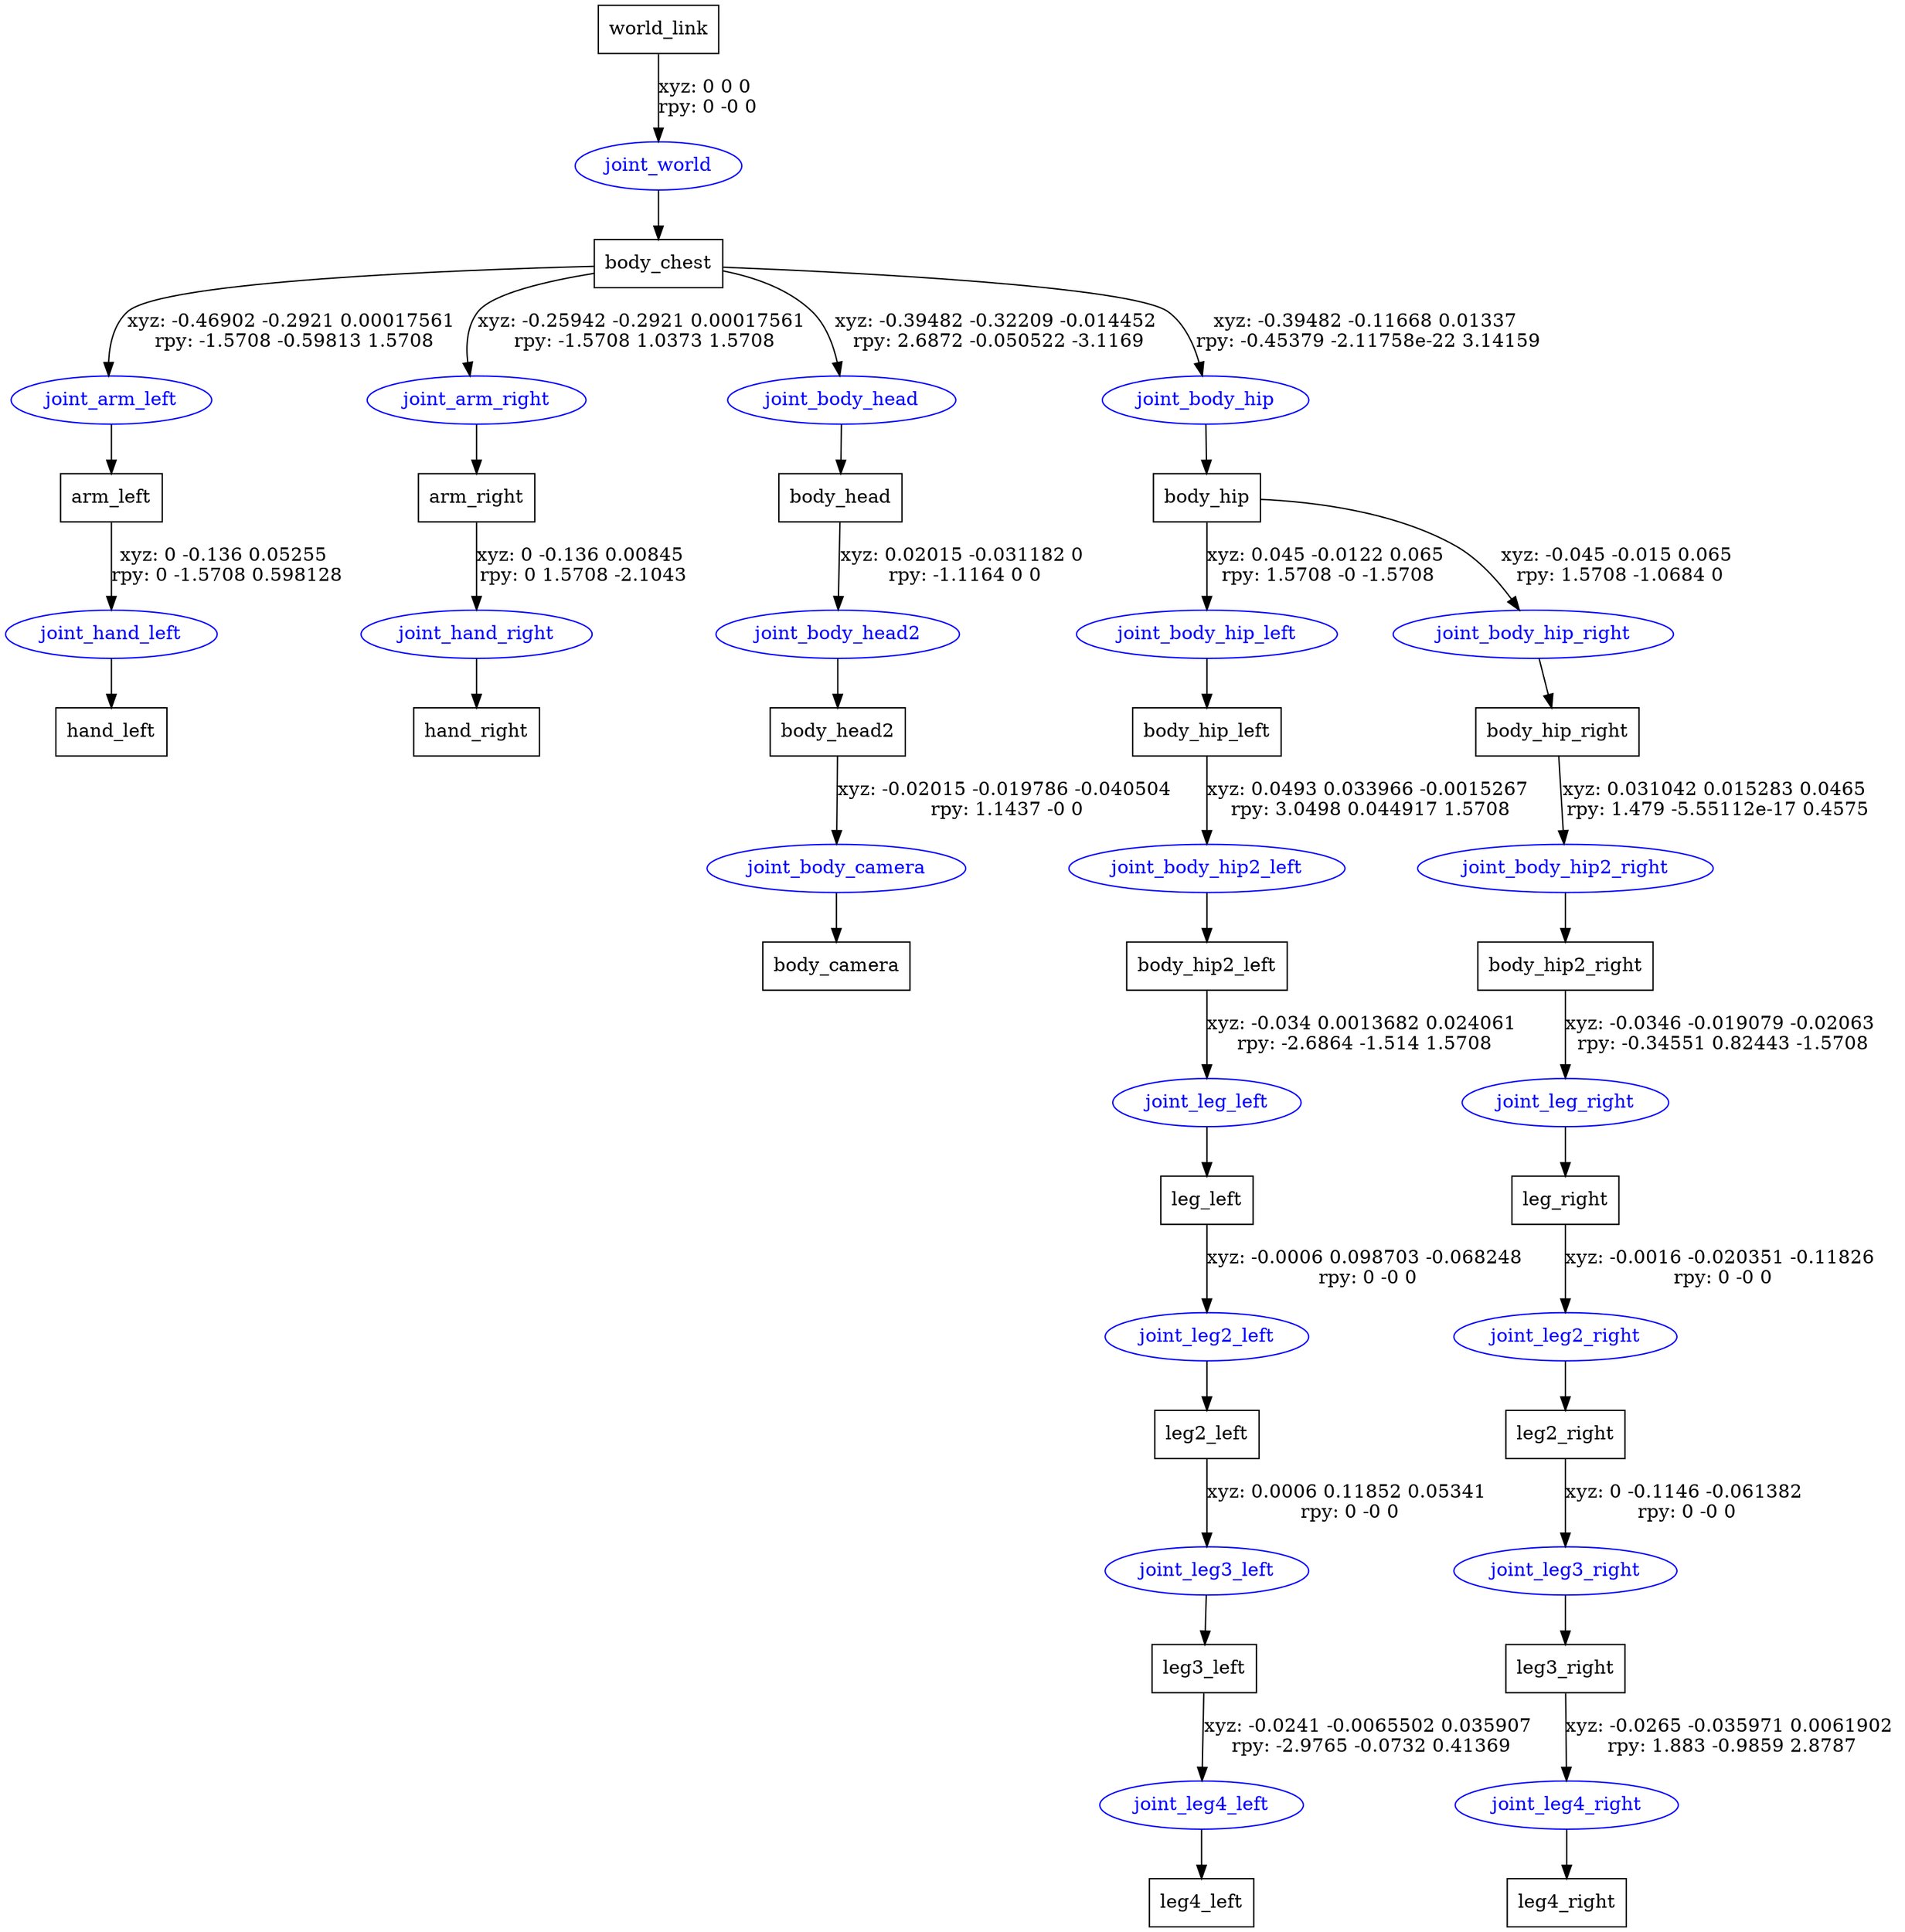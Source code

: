 digraph G {
node [shape=box];
"world_link" [label="world_link"];
"body_chest" [label="body_chest"];
"arm_left" [label="arm_left"];
"hand_left" [label="hand_left"];
"arm_right" [label="arm_right"];
"hand_right" [label="hand_right"];
"body_head" [label="body_head"];
"body_head2" [label="body_head2"];
"body_camera" [label="body_camera"];
"body_hip" [label="body_hip"];
"body_hip_left" [label="body_hip_left"];
"body_hip2_left" [label="body_hip2_left"];
"leg_left" [label="leg_left"];
"leg2_left" [label="leg2_left"];
"leg3_left" [label="leg3_left"];
"leg4_left" [label="leg4_left"];
"body_hip_right" [label="body_hip_right"];
"body_hip2_right" [label="body_hip2_right"];
"leg_right" [label="leg_right"];
"leg2_right" [label="leg2_right"];
"leg3_right" [label="leg3_right"];
"leg4_right" [label="leg4_right"];
node [shape=ellipse, color=blue, fontcolor=blue];
"world_link" -> "joint_world" [label="xyz: 0 0 0 \nrpy: 0 -0 0"]
"joint_world" -> "body_chest"
"body_chest" -> "joint_arm_left" [label="xyz: -0.46902 -0.2921 0.00017561 \nrpy: -1.5708 -0.59813 1.5708"]
"joint_arm_left" -> "arm_left"
"arm_left" -> "joint_hand_left" [label="xyz: 0 -0.136 0.05255 \nrpy: 0 -1.5708 0.598128"]
"joint_hand_left" -> "hand_left"
"body_chest" -> "joint_arm_right" [label="xyz: -0.25942 -0.2921 0.00017561 \nrpy: -1.5708 1.0373 1.5708"]
"joint_arm_right" -> "arm_right"
"arm_right" -> "joint_hand_right" [label="xyz: 0 -0.136 0.00845 \nrpy: 0 1.5708 -2.1043"]
"joint_hand_right" -> "hand_right"
"body_chest" -> "joint_body_head" [label="xyz: -0.39482 -0.32209 -0.014452 \nrpy: 2.6872 -0.050522 -3.1169"]
"joint_body_head" -> "body_head"
"body_head" -> "joint_body_head2" [label="xyz: 0.02015 -0.031182 0 \nrpy: -1.1164 0 0"]
"joint_body_head2" -> "body_head2"
"body_head2" -> "joint_body_camera" [label="xyz: -0.02015 -0.019786 -0.040504 \nrpy: 1.1437 -0 0"]
"joint_body_camera" -> "body_camera"
"body_chest" -> "joint_body_hip" [label="xyz: -0.39482 -0.11668 0.01337 \nrpy: -0.45379 -2.11758e-22 3.14159"]
"joint_body_hip" -> "body_hip"
"body_hip" -> "joint_body_hip_left" [label="xyz: 0.045 -0.0122 0.065 \nrpy: 1.5708 -0 -1.5708"]
"joint_body_hip_left" -> "body_hip_left"
"body_hip_left" -> "joint_body_hip2_left" [label="xyz: 0.0493 0.033966 -0.0015267 \nrpy: 3.0498 0.044917 1.5708"]
"joint_body_hip2_left" -> "body_hip2_left"
"body_hip2_left" -> "joint_leg_left" [label="xyz: -0.034 0.0013682 0.024061 \nrpy: -2.6864 -1.514 1.5708"]
"joint_leg_left" -> "leg_left"
"leg_left" -> "joint_leg2_left" [label="xyz: -0.0006 0.098703 -0.068248 \nrpy: 0 -0 0"]
"joint_leg2_left" -> "leg2_left"
"leg2_left" -> "joint_leg3_left" [label="xyz: 0.0006 0.11852 0.05341 \nrpy: 0 -0 0"]
"joint_leg3_left" -> "leg3_left"
"leg3_left" -> "joint_leg4_left" [label="xyz: -0.0241 -0.0065502 0.035907 \nrpy: -2.9765 -0.0732 0.41369"]
"joint_leg4_left" -> "leg4_left"
"body_hip" -> "joint_body_hip_right" [label="xyz: -0.045 -0.015 0.065 \nrpy: 1.5708 -1.0684 0"]
"joint_body_hip_right" -> "body_hip_right"
"body_hip_right" -> "joint_body_hip2_right" [label="xyz: 0.031042 0.015283 0.0465 \nrpy: 1.479 -5.55112e-17 0.4575"]
"joint_body_hip2_right" -> "body_hip2_right"
"body_hip2_right" -> "joint_leg_right" [label="xyz: -0.0346 -0.019079 -0.02063 \nrpy: -0.34551 0.82443 -1.5708"]
"joint_leg_right" -> "leg_right"
"leg_right" -> "joint_leg2_right" [label="xyz: -0.0016 -0.020351 -0.11826 \nrpy: 0 -0 0"]
"joint_leg2_right" -> "leg2_right"
"leg2_right" -> "joint_leg3_right" [label="xyz: 0 -0.1146 -0.061382 \nrpy: 0 -0 0"]
"joint_leg3_right" -> "leg3_right"
"leg3_right" -> "joint_leg4_right" [label="xyz: -0.0265 -0.035971 0.0061902 \nrpy: 1.883 -0.9859 2.8787"]
"joint_leg4_right" -> "leg4_right"
}
